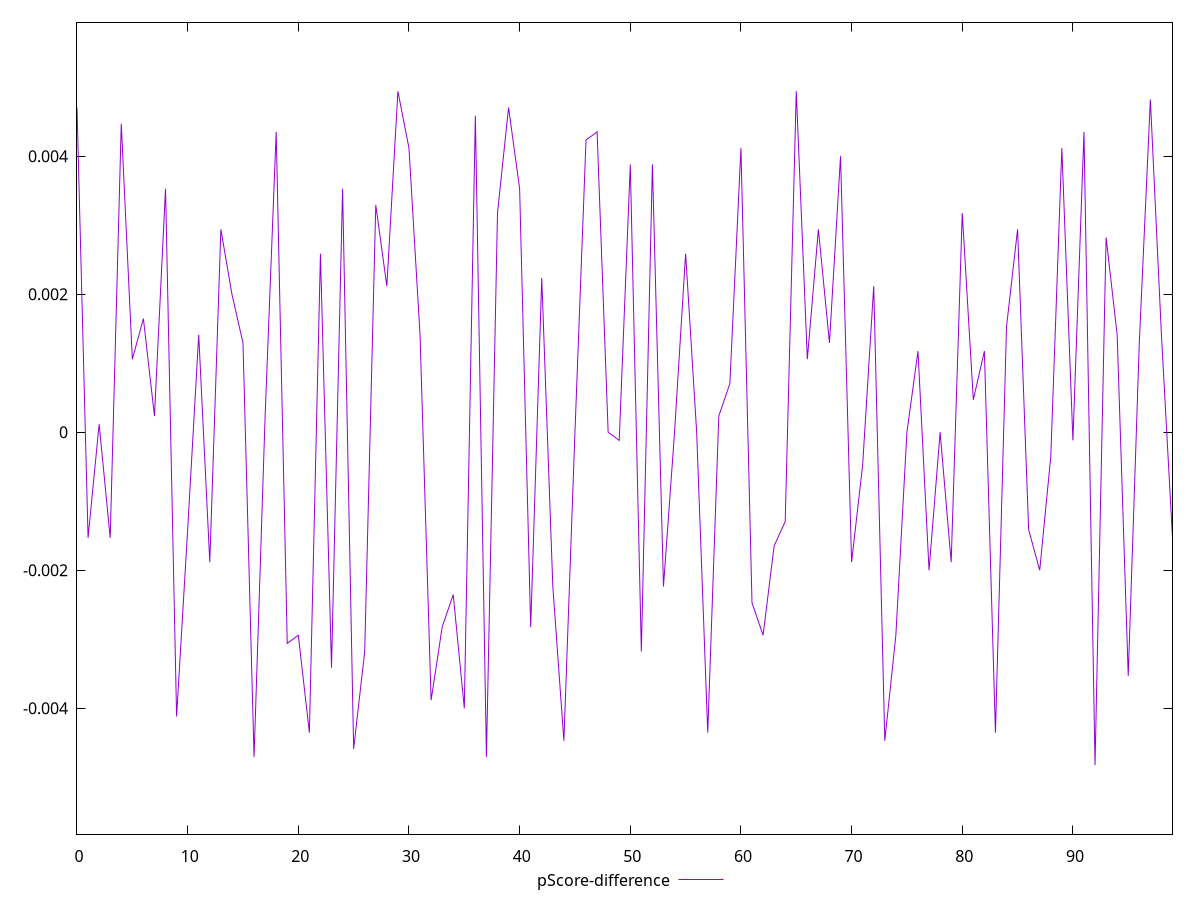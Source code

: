 reset

$pScoreDifference <<EOF
0 0.004705882352941226
1 -0.0015294117647058902
2 0.00011764705882350013
3 -0.0015294117647058902
4 0.00447058823529406
5 0.0010588235294117232
6 0.0016470588235293904
7 0.00023529411764705577
8 0.0035294117647058365
9 -0.004117647058823504
10 -0.0014117647058823901
11 0.0014117647058823346
12 -0.0018823529411765016
13 0.002941176470588225
14 0.0019999999999999463
15 0.0012941176470588345
16 -0.004705882352941171
17 0.00023529411764705577
18 0.0043529411764705594
19 -0.0030588235294117805
20 -0.0029411764705882804
21 -0.004352941176470615
22 0.0025882352941176134
23 -0.003411764705882392
24 0.003529411764705892
25 -0.004588235294117671
26 -0.0031764705882352806
27 0.0032941176470588363
28 0.002117647058823502
29 0.004941176470588227
30 0.004117647058823504
31 0.0014117647058823346
32 -0.0038823529411765034
33 -0.0028235294117647247
34 -0.002352941176470613
35 -0.004000000000000059
36 0.004588235294117615
37 -0.004705882352941171
38 0.0031764705882352806
39 0.004705882352941171
40 0.0035294117647058365
41 -0.0028235294117647247
42 0.0022352941176470575
43 -0.0022352941176470575
44 -0.004470588235294115
45 0
46 0.004235294117647059
47 0.004352941176470615
48 0
49 -0.00011764705882355564
50 0.003882352941176448
51 -0.003176470588235336
52 0.003882352941176448
53 -0.0022352941176470575
54 0
55 0.002588235294117669
56 0
57 -0.004352941176470615
58 0.00023529411764705577
59 0.0007058823529411673
60 0.004117647058823504
61 -0.0024705882352941133
62 -0.002941176470588225
63 -0.0016470588235293904
64 -0.0012941176470588345
65 0.004941176470588227
66 0.0010588235294117319
67 0.002941176470588225
68 0.0012941176470588345
69 0.0040000000000000036
70 -0.0018823529411764461
71 -0.00047058823529411153
72 0.002117647058823502
73 -0.004470588235294115
74 -0.002941176470588225
75 0
76 0.0011764705882352788
77 -0.0020000000000000018
78 0
79 -0.0018823529411765016
80 0.003176470588235336
81 0.00047058823529411153
82 0.0011764705882352788
83 -0.004352941176470615
84 0.0015294117647058902
85 0.0029411764705882804
86 -0.0014117647058823346
87 -0.0020000000000000018
88 -0.0003529411764706114
89 0.004117647058823504
90 -0.00011764705882355564
91 0.0043529411764705594
92 -0.0048235294117647265
93 0.002823529411764669
94 0.0014117647058823346
95 -0.003529411764705892
96 0.0012941176470588345
97 0.004823529411764671
98 0.0014117647058823346
99 -0.0015294117647058902
EOF

set key outside below
set xrange [0:99]
set yrange [-0.0058235294117647265:0.005941176470588227]
set trange [-0.0058235294117647265:0.005941176470588227]
set terminal svg size 640, 500 enhanced background rgb 'white'
set output "report_00025_2021-02-22T21:38:55.199Z/render-blocking-resources/samples/pages/pScore-difference/values.svg"

plot $pScoreDifference title "pScore-difference" with line

reset
